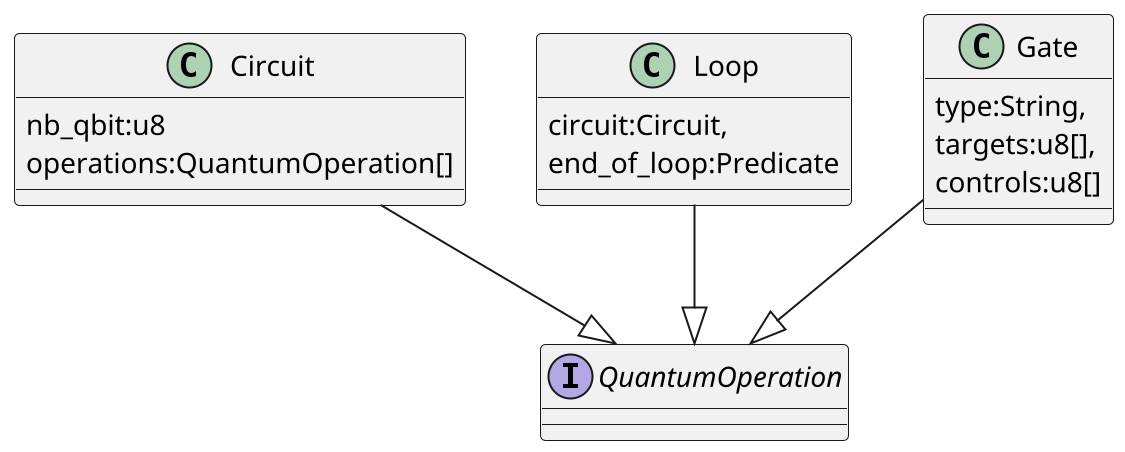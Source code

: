 @startuml
'https://plantuml.com/class-diagram
scale 2

interface QuantumOperation

class Circuit
class Loop
class Gate


Circuit --|> QuantumOperation
Loop --|> QuantumOperation
Gate --|> QuantumOperation

class Circuit {
    nb_qbit:u8
    operations:QuantumOperation[]
}

class Loop {
    circuit:Circuit,
    end_of_loop:Predicate
}

class Gate {
    type:String,
    targets:u8[],
    controls:u8[]
}

@enduml